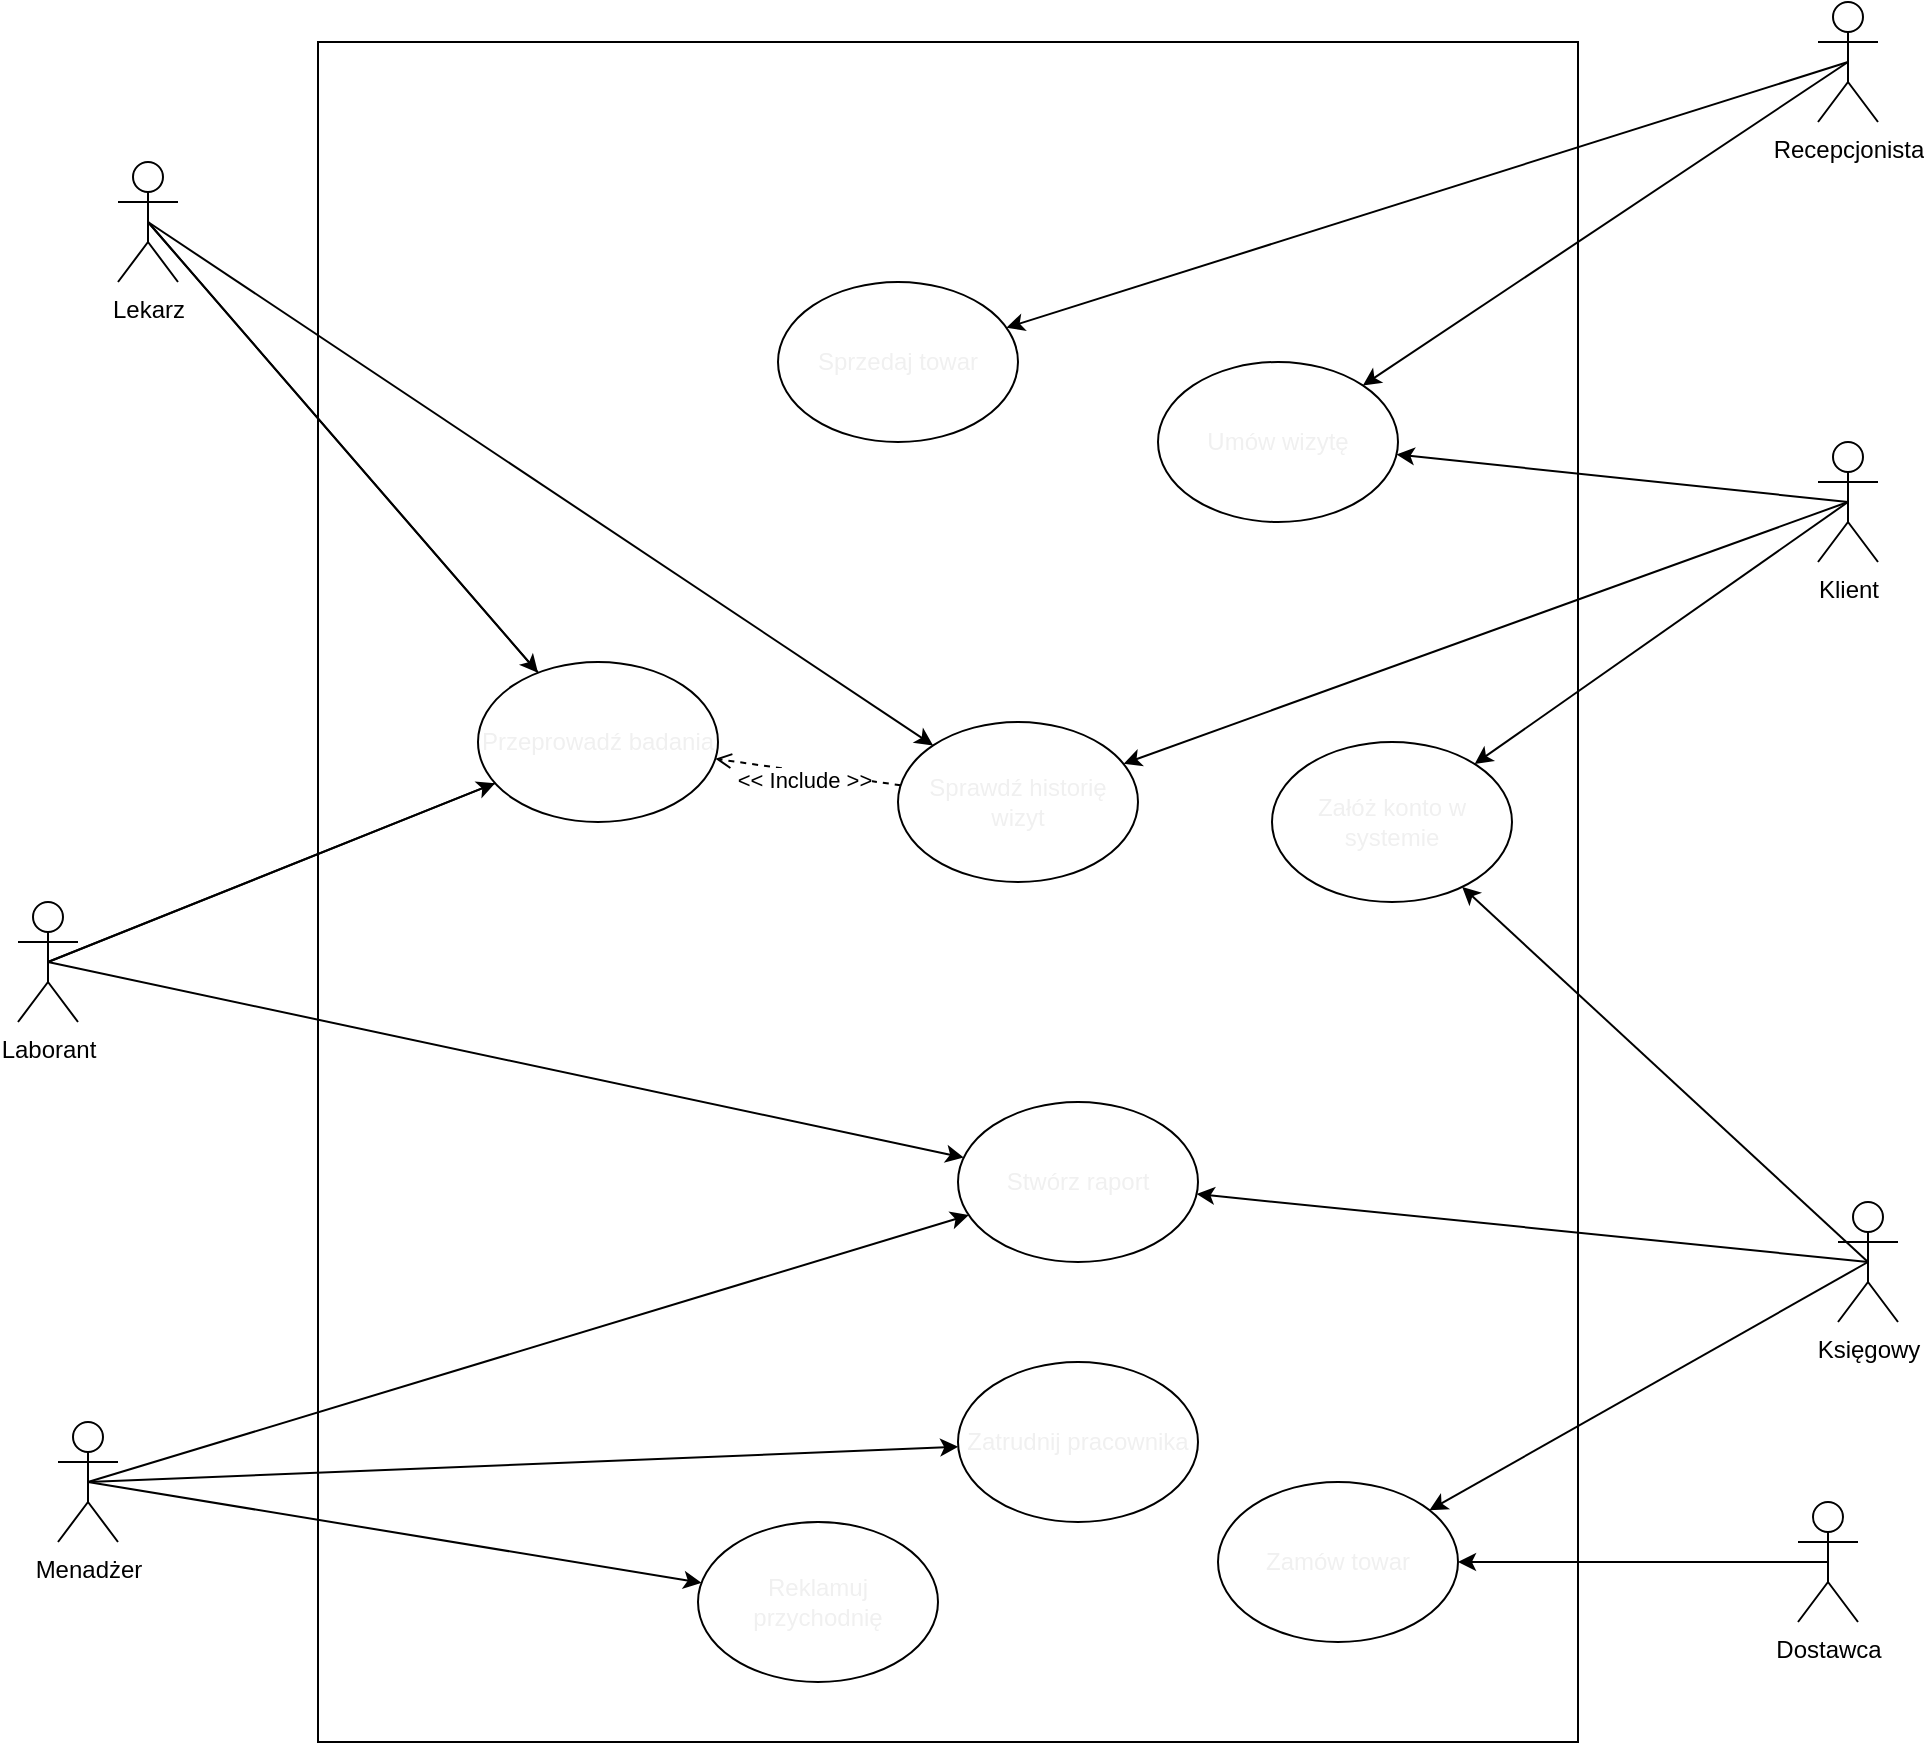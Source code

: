 <mxfile>
    <diagram id="UzU4vt95KXPO2YjQQzcW" name="Page-1">
        <mxGraphModel dx="983" dy="980" grid="1" gridSize="10" guides="1" tooltips="1" connect="1" arrows="1" fold="1" page="1" pageScale="1" pageWidth="827" pageHeight="1169" math="0" shadow="0">
            <root>
                <mxCell id="0"/>
                <mxCell id="1" parent="0"/>
                <mxCell id="3" value="" style="rounded=0;whiteSpace=wrap;html=1;" parent="1" vertex="1">
                    <mxGeometry x="230" y="180" width="630" height="850" as="geometry"/>
                </mxCell>
                <mxCell id="36" style="edgeStyle=none;html=1;exitX=0.5;exitY=0.5;exitDx=0;exitDy=0;exitPerimeter=0;fontColor=#F0F0F0;" parent="1" source="4" target="20" edge="1">
                    <mxGeometry relative="1" as="geometry"/>
                </mxCell>
                <mxCell id="37" style="edgeStyle=none;html=1;exitX=0.5;exitY=0.5;exitDx=0;exitDy=0;exitPerimeter=0;fontColor=#F0F0F0;" parent="1" source="4" target="24" edge="1">
                    <mxGeometry relative="1" as="geometry"/>
                </mxCell>
                <mxCell id="47" style="edgeStyle=none;html=1;exitX=0.5;exitY=0.5;exitDx=0;exitDy=0;exitPerimeter=0;fontColor=#F0F0F0;" parent="1" source="4" target="23" edge="1">
                    <mxGeometry relative="1" as="geometry"/>
                </mxCell>
                <mxCell id="4" value="Menadżer" style="shape=umlActor;verticalLabelPosition=bottom;verticalAlign=top;html=1;outlineConnect=0;" parent="1" vertex="1">
                    <mxGeometry x="100" y="870" width="30" height="60" as="geometry"/>
                </mxCell>
                <mxCell id="41" style="edgeStyle=none;html=1;exitX=0.5;exitY=0.5;exitDx=0;exitDy=0;exitPerimeter=0;fontColor=#F0F0F0;" parent="1" source="5" target="21" edge="1">
                    <mxGeometry relative="1" as="geometry"/>
                </mxCell>
                <mxCell id="42" style="edgeStyle=none;html=1;exitX=0.5;exitY=0.5;exitDx=0;exitDy=0;exitPerimeter=0;fontColor=#F0F0F0;" parent="1" source="5" target="17" edge="1">
                    <mxGeometry relative="1" as="geometry"/>
                </mxCell>
                <mxCell id="43" style="edgeStyle=none;html=1;exitX=0.5;exitY=0.5;exitDx=0;exitDy=0;exitPerimeter=0;fontColor=#F0F0F0;" parent="1" source="5" target="15" edge="1">
                    <mxGeometry relative="1" as="geometry"/>
                </mxCell>
                <mxCell id="5" value="Klient" style="shape=umlActor;verticalLabelPosition=bottom;verticalAlign=top;html=1;outlineConnect=0;" parent="1" vertex="1">
                    <mxGeometry x="980" y="380" width="30" height="60" as="geometry"/>
                </mxCell>
                <mxCell id="45" style="edgeStyle=none;html=1;exitX=0.5;exitY=0.5;exitDx=0;exitDy=0;exitPerimeter=0;fontColor=#F0F0F0;" parent="1" source="6" target="18" edge="1">
                    <mxGeometry relative="1" as="geometry"/>
                </mxCell>
                <mxCell id="51" style="edgeStyle=none;html=1;exitX=0.5;exitY=0.5;exitDx=0;exitDy=0;exitPerimeter=0;fontColor=#F0F0F0;" parent="1" source="6" target="21" edge="1">
                    <mxGeometry relative="1" as="geometry"/>
                </mxCell>
                <mxCell id="6" value="Lekarz" style="shape=umlActor;verticalLabelPosition=bottom;verticalAlign=top;html=1;outlineConnect=0;" parent="1" vertex="1">
                    <mxGeometry x="130" y="240" width="30" height="60" as="geometry"/>
                </mxCell>
                <mxCell id="38" style="edgeStyle=none;html=1;exitX=0.5;exitY=0.5;exitDx=0;exitDy=0;exitPerimeter=0;fontColor=#F0F0F0;" parent="1" source="7" target="17" edge="1">
                    <mxGeometry relative="1" as="geometry"/>
                </mxCell>
                <mxCell id="40" style="edgeStyle=none;html=1;exitX=0.5;exitY=0.5;exitDx=0;exitDy=0;exitPerimeter=0;fontColor=#F0F0F0;" parent="1" source="7" target="22" edge="1">
                    <mxGeometry relative="1" as="geometry"/>
                </mxCell>
                <mxCell id="7" value="Recepcjonista" style="shape=umlActor;verticalLabelPosition=bottom;verticalAlign=top;html=1;outlineConnect=0;" parent="1" vertex="1">
                    <mxGeometry x="980" y="160" width="30" height="60" as="geometry"/>
                </mxCell>
                <mxCell id="34" style="edgeStyle=none;html=1;exitX=0.5;exitY=0.5;exitDx=0;exitDy=0;exitPerimeter=0;fontColor=#F0F0F0;startArrow=none;" parent="1" source="8" target="20" edge="1">
                    <mxGeometry relative="1" as="geometry"/>
                </mxCell>
                <mxCell id="46" style="edgeStyle=none;html=1;exitX=0.5;exitY=0.5;exitDx=0;exitDy=0;exitPerimeter=0;fontColor=#F0F0F0;" parent="1" source="8" target="18" edge="1">
                    <mxGeometry relative="1" as="geometry"/>
                </mxCell>
                <mxCell id="8" value="Laborant" style="shape=umlActor;verticalLabelPosition=bottom;verticalAlign=top;html=1;outlineConnect=0;" parent="1" vertex="1">
                    <mxGeometry x="80" y="610" width="30" height="60" as="geometry"/>
                </mxCell>
                <mxCell id="49" style="edgeStyle=none;html=1;exitX=0.5;exitY=0.5;exitDx=0;exitDy=0;exitPerimeter=0;fontColor=#F0F0F0;entryX=1;entryY=0.5;entryDx=0;entryDy=0;" parent="1" source="9" target="19" edge="1">
                    <mxGeometry relative="1" as="geometry"/>
                </mxCell>
                <mxCell id="9" value="Dostawca" style="shape=umlActor;verticalLabelPosition=bottom;verticalAlign=top;html=1;outlineConnect=0;" parent="1" vertex="1">
                    <mxGeometry x="970" y="910" width="30" height="60" as="geometry"/>
                </mxCell>
                <mxCell id="35" style="edgeStyle=none;html=1;exitX=0.5;exitY=0.5;exitDx=0;exitDy=0;exitPerimeter=0;fontColor=#F0F0F0;" parent="1" source="10" target="20" edge="1">
                    <mxGeometry relative="1" as="geometry"/>
                </mxCell>
                <mxCell id="44" style="edgeStyle=none;html=1;exitX=0.5;exitY=0.5;exitDx=0;exitDy=0;exitPerimeter=0;fontColor=#F0F0F0;" parent="1" source="10" target="15" edge="1">
                    <mxGeometry relative="1" as="geometry"/>
                </mxCell>
                <mxCell id="48" style="edgeStyle=none;html=1;exitX=0.5;exitY=0.5;exitDx=0;exitDy=0;exitPerimeter=0;fontColor=#F0F0F0;" parent="1" source="10" target="19" edge="1">
                    <mxGeometry relative="1" as="geometry"/>
                </mxCell>
                <mxCell id="10" value="Księgowy" style="shape=umlActor;verticalLabelPosition=bottom;verticalAlign=top;html=1;outlineConnect=0;" parent="1" vertex="1">
                    <mxGeometry x="990" y="760" width="30" height="60" as="geometry"/>
                </mxCell>
                <mxCell id="15" value="Załóż konto w systemie" style="ellipse;whiteSpace=wrap;html=1;fontColor=#F0F0F0;" parent="1" vertex="1">
                    <mxGeometry x="707" y="530" width="120" height="80" as="geometry"/>
                </mxCell>
                <mxCell id="17" value="Umów wizytę" style="ellipse;whiteSpace=wrap;html=1;fontColor=#F0F0F0;" parent="1" vertex="1">
                    <mxGeometry x="650" y="340" width="120" height="80" as="geometry"/>
                </mxCell>
                <mxCell id="19" value="Zamów towar" style="ellipse;whiteSpace=wrap;html=1;fontColor=#F0F0F0;" parent="1" vertex="1">
                    <mxGeometry x="680" y="900" width="120" height="80" as="geometry"/>
                </mxCell>
                <mxCell id="20" value="Stwórz raport" style="ellipse;whiteSpace=wrap;html=1;fontColor=#F0F0F0;" parent="1" vertex="1">
                    <mxGeometry x="550" y="710" width="120" height="80" as="geometry"/>
                </mxCell>
                <mxCell id="60" style="edgeStyle=none;html=1;dashed=1;endArrow=open;endFill=0;" edge="1" parent="1" source="21" target="18">
                    <mxGeometry relative="1" as="geometry"/>
                </mxCell>
                <mxCell id="61" value="&amp;lt;&amp;lt; Include &amp;gt;&amp;gt;" style="edgeLabel;html=1;align=center;verticalAlign=middle;resizable=0;points=[];" vertex="1" connectable="0" parent="60">
                    <mxGeometry x="0.051" y="4" relative="1" as="geometry">
                        <mxPoint as="offset"/>
                    </mxGeometry>
                </mxCell>
                <mxCell id="21" value="Sprawdź historię wizyt" style="ellipse;whiteSpace=wrap;html=1;fontColor=#F0F0F0;" parent="1" vertex="1">
                    <mxGeometry x="520" y="520" width="120" height="80" as="geometry"/>
                </mxCell>
                <mxCell id="22" value="Sprzedaj towar" style="ellipse;whiteSpace=wrap;html=1;fontColor=#F0F0F0;" parent="1" vertex="1">
                    <mxGeometry x="460" y="300" width="120" height="80" as="geometry"/>
                </mxCell>
                <mxCell id="23" value="Reklamuj przychodnię" style="ellipse;whiteSpace=wrap;html=1;fontColor=#F0F0F0;" parent="1" vertex="1">
                    <mxGeometry x="420" y="920" width="120" height="80" as="geometry"/>
                </mxCell>
                <mxCell id="24" value="Zatrudnij pracownika" style="ellipse;whiteSpace=wrap;html=1;fontColor=#F0F0F0;" parent="1" vertex="1">
                    <mxGeometry x="550" y="840" width="120" height="80" as="geometry"/>
                </mxCell>
                <mxCell id="55" value="" style="endArrow=none;html=1;fontColor=#F0F0F0;exitX=0.5;exitY=0.5;exitDx=0;exitDy=0;exitPerimeter=0;" parent="1" source="6" target="18" edge="1">
                    <mxGeometry width="50" height="50" relative="1" as="geometry">
                        <mxPoint x="165" y="120" as="sourcePoint"/>
                        <mxPoint x="334.616" y="452.145" as="targetPoint"/>
                    </mxGeometry>
                </mxCell>
                <mxCell id="59" value="" style="edgeStyle=none;html=1;exitX=0.5;exitY=0.5;exitDx=0;exitDy=0;exitPerimeter=0;fontColor=#F0F0F0;endArrow=none;" parent="1" source="8" target="18" edge="1">
                    <mxGeometry relative="1" as="geometry">
                        <mxPoint x="65" y="180" as="sourcePoint"/>
                        <mxPoint x="665.791" y="757.138" as="targetPoint"/>
                    </mxGeometry>
                </mxCell>
                <mxCell id="18" value="Przeprowadź badania" style="ellipse;whiteSpace=wrap;html=1;fontColor=#F0F0F0;" parent="1" vertex="1">
                    <mxGeometry x="310" y="490" width="120" height="80" as="geometry"/>
                </mxCell>
            </root>
        </mxGraphModel>
    </diagram>
</mxfile>